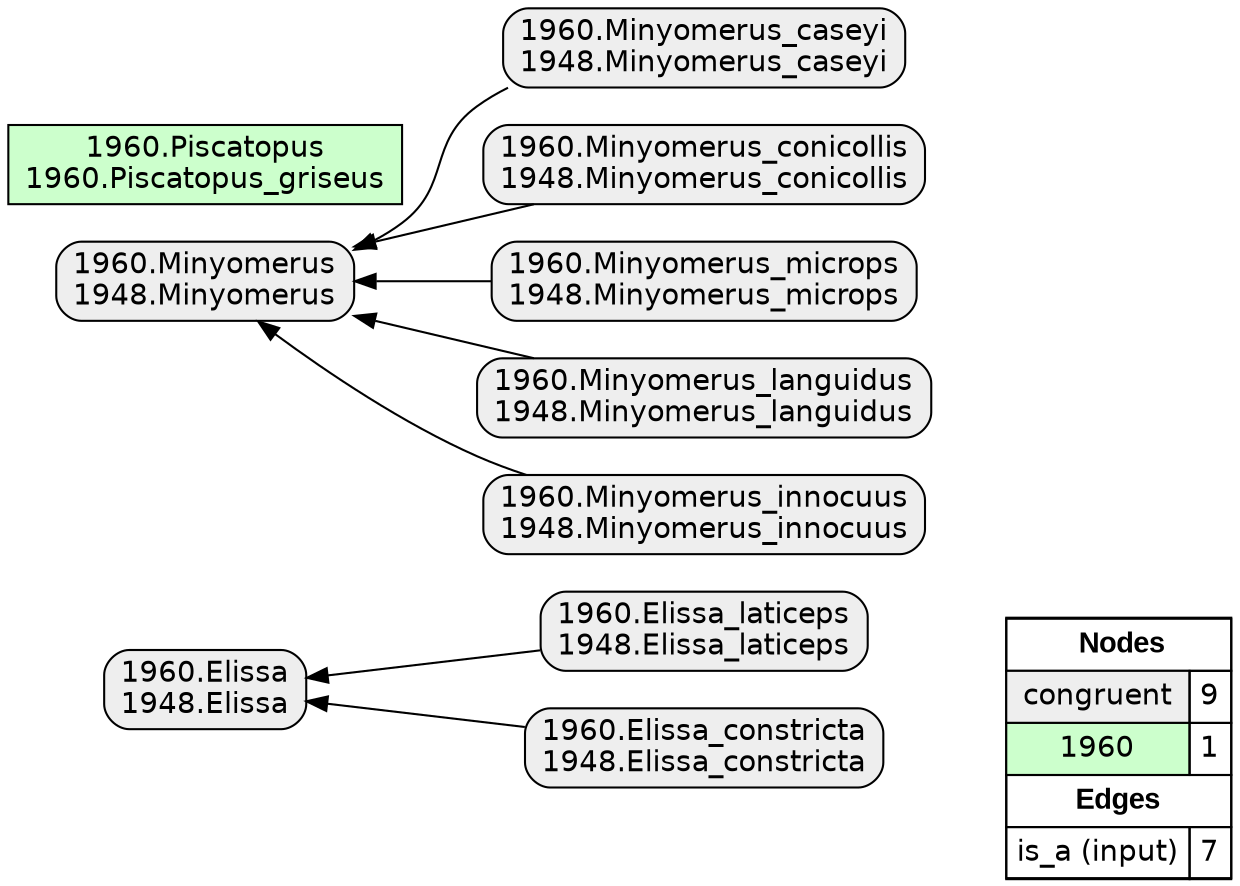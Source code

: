 digraph{
rankdir=RL
node[shape=box style="filled,rounded" fillcolor="#EEEEEE" fontname="helvetica"] 
"1960.Elissa\n1948.Elissa"
"1960.Minyomerus_caseyi\n1948.Minyomerus_caseyi"
"1960.Minyomerus_conicollis\n1948.Minyomerus_conicollis"
"1960.Elissa_laticeps\n1948.Elissa_laticeps"
"1960.Minyomerus_microps\n1948.Minyomerus_microps"
"1960.Minyomerus_languidus\n1948.Minyomerus_languidus"
"1960.Elissa_constricta\n1948.Elissa_constricta"
"1960.Minyomerus\n1948.Minyomerus"
"1960.Minyomerus_innocuus\n1948.Minyomerus_innocuus"
node[shape=box style=filled fillcolor="#CCFFCC" fontname="helvetica"] 
"1960.Piscatopus\n1960.Piscatopus_griseus"
edge[arrowhead=normal style=solid color="#000000" constraint=true penwidth=1]
"1960.Minyomerus_languidus\n1948.Minyomerus_languidus" -> "1960.Minyomerus\n1948.Minyomerus"
"1960.Elissa_laticeps\n1948.Elissa_laticeps" -> "1960.Elissa\n1948.Elissa"
"1960.Minyomerus_microps\n1948.Minyomerus_microps" -> "1960.Minyomerus\n1948.Minyomerus"
"1960.Minyomerus_conicollis\n1948.Minyomerus_conicollis" -> "1960.Minyomerus\n1948.Minyomerus"
"1960.Elissa_constricta\n1948.Elissa_constricta" -> "1960.Elissa\n1948.Elissa"
"1960.Minyomerus_innocuus\n1948.Minyomerus_innocuus" -> "1960.Minyomerus\n1948.Minyomerus"
"1960.Minyomerus_caseyi\n1948.Minyomerus_caseyi" -> "1960.Minyomerus\n1948.Minyomerus"
edge[arrowhead=normal style=dotted color="#000000" constraint=true penwidth=1]
node[shape=box] 
{rank=source Legend [fillcolor= white margin=0 label=< 
 <TABLE BORDER="0" CELLBORDER="1" CELLSPACING="0" CELLPADDING="4"> 
<TR> <TD COLSPAN="2"><font face="Arial Black"> Nodes</font></TD> </TR> 
<TR> 
 <TD bgcolor="#EEEEEE" fontname="helvetica">congruent</TD> 
 <TD>9</TD> 
 </TR> 
<TR> 
 <TD bgcolor="#CCFFCC" fontname="helvetica">1960</TD> 
 <TD>1</TD> 
 </TR> 
<TR> <TD COLSPAN="2"><font face = "Arial Black"> Edges </font></TD> </TR> 
<TR> 
 <TD><font color ="#000000">is_a (input)</font></TD><TD>7</TD>
</TR>
</TABLE> 
 >] } 
}